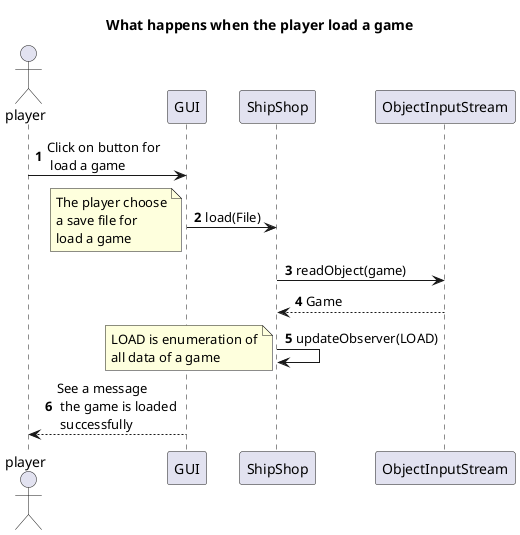 @startuml

title What happens when the player load a game

autonumber
actor player

player -> GUI: Click on button for \n load a game

GUI -> ShipShop: load(File)

note left
The player choose
a save file for
load a game
end note


ShipShop -> ObjectInputStream: readObject(game)

ObjectInputStream --> ShipShop: Game

ShipShop -> ShipShop : updateObserver(LOAD)

note left
LOAD is enumeration of
all data of a game
end note

GUI --> player: See a message \n the game is loaded \n successfully

@enduml
